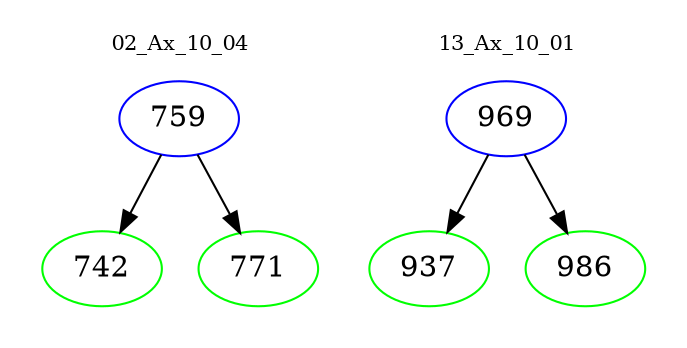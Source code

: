 digraph{
subgraph cluster_0 {
color = white
label = "02_Ax_10_04";
fontsize=10;
T0_759 [label="759", color="blue"]
T0_759 -> T0_742 [color="black"]
T0_742 [label="742", color="green"]
T0_759 -> T0_771 [color="black"]
T0_771 [label="771", color="green"]
}
subgraph cluster_1 {
color = white
label = "13_Ax_10_01";
fontsize=10;
T1_969 [label="969", color="blue"]
T1_969 -> T1_937 [color="black"]
T1_937 [label="937", color="green"]
T1_969 -> T1_986 [color="black"]
T1_986 [label="986", color="green"]
}
}
